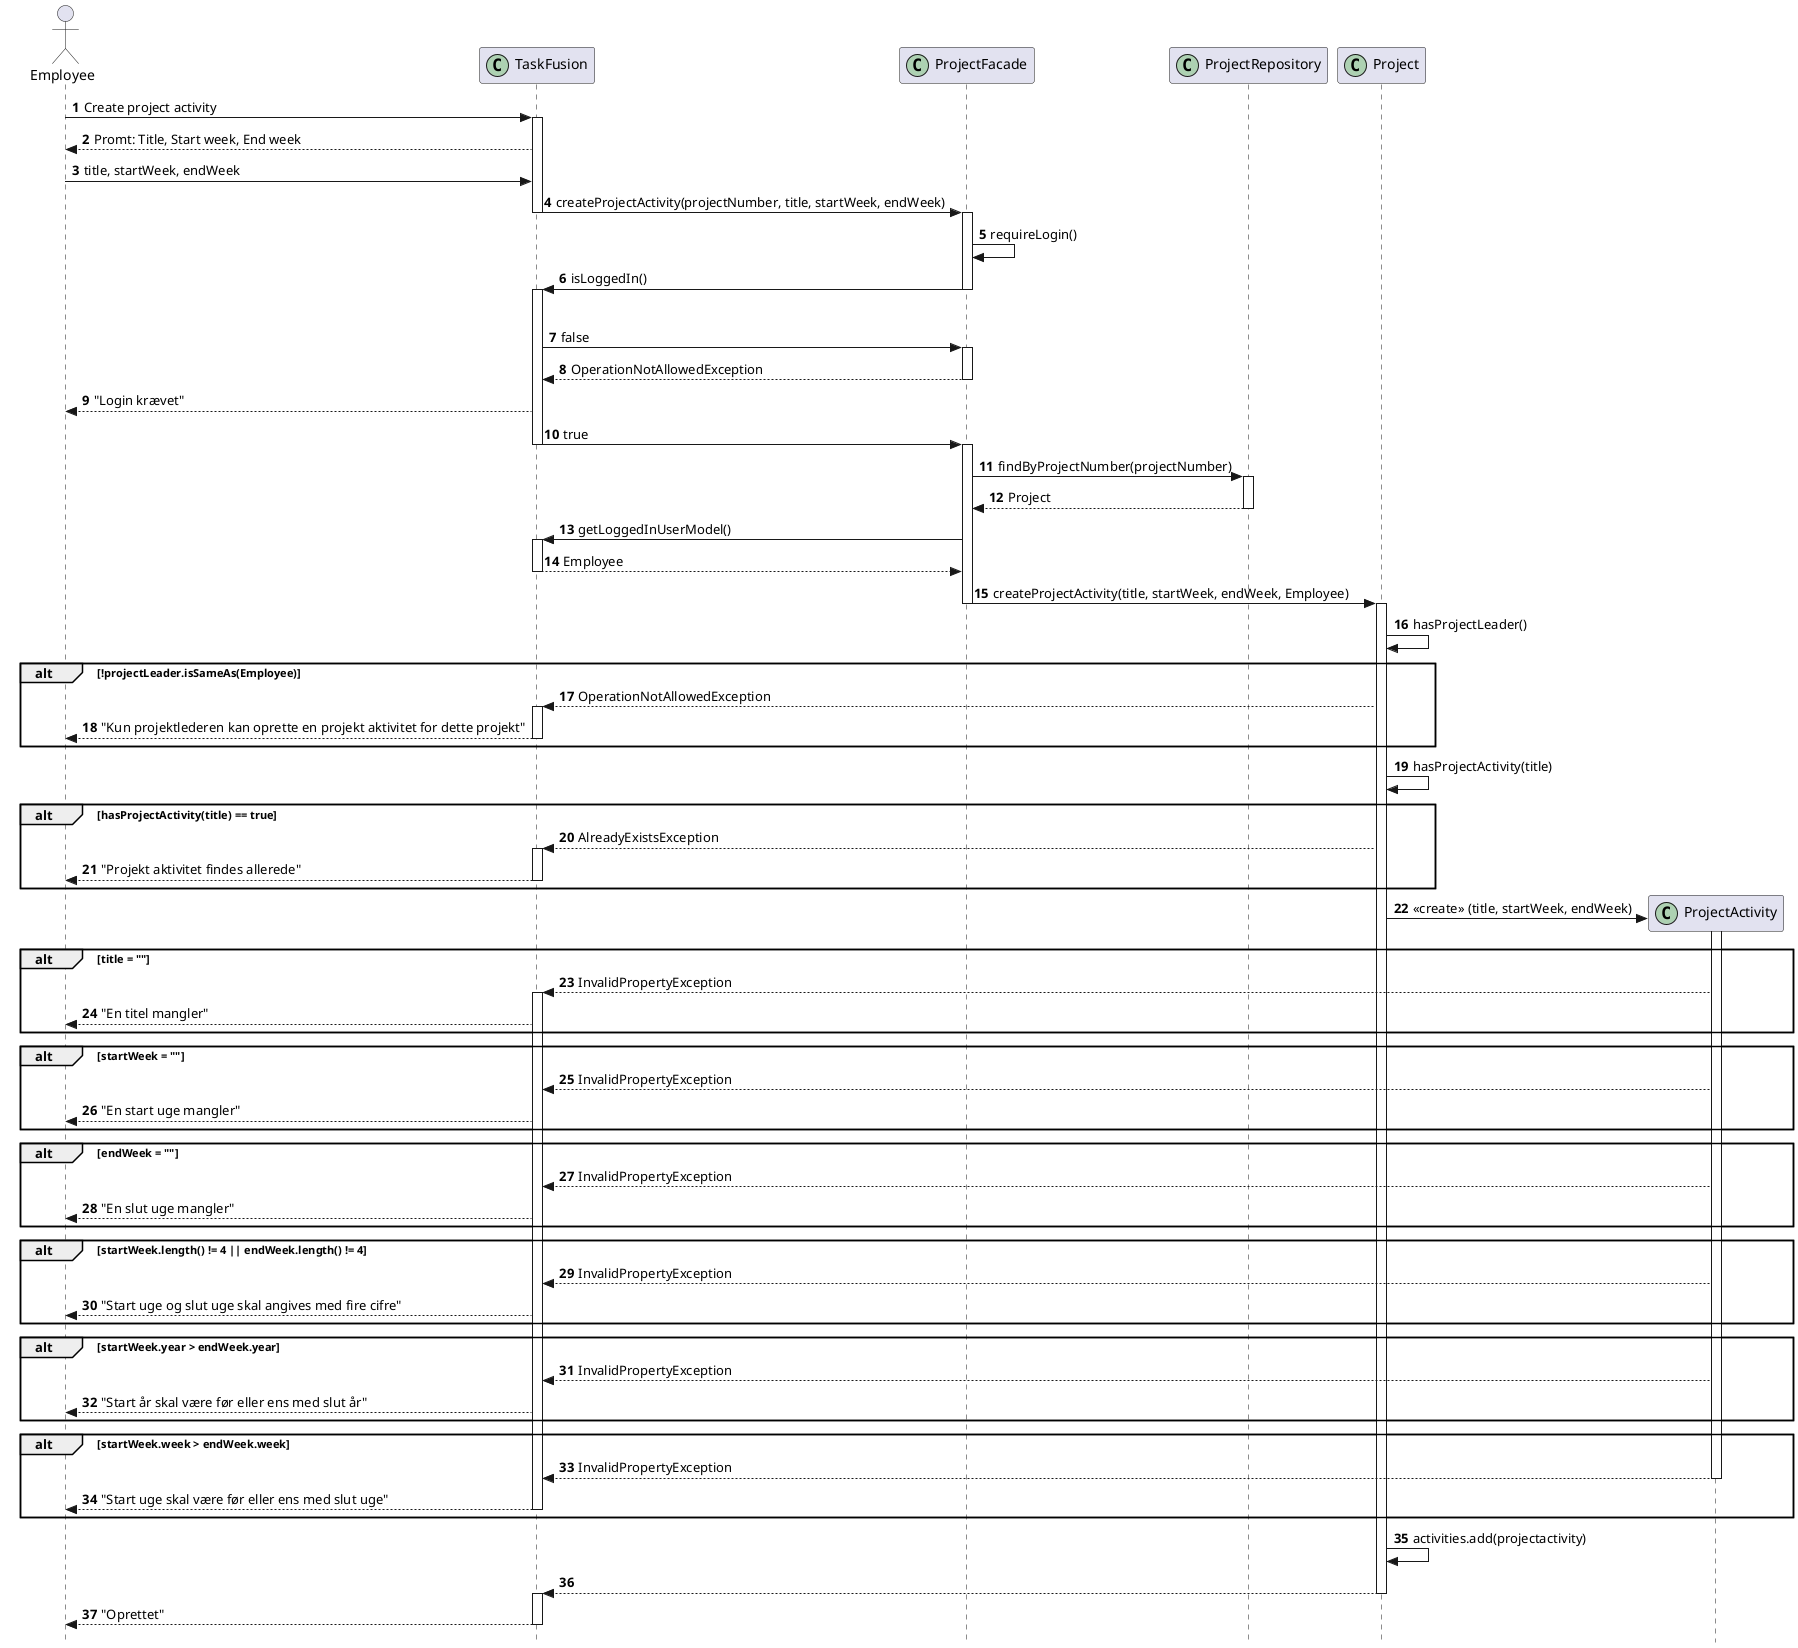 @startuml seqCreateProjectActivity
autonumber
hide footbox
skinparam style strictuml
hide unlinked
actor "Employee" as employee
participant "TaskFusion" as app << (C,#ADD1B2) >>
participant "ProjectFacade" as projectfacade << (C,#ADD1B2) >>
participant "ProjectRepository" as projectrepo << (C,#ADD1B2) >>
participant "Project" as project << (C,#ADD1B2) >>
collections "Map<String, Projects> projects" as projects << (M, Crimson) >>
collections "Map<String, Employee> employees" as emps << (M,Crimson) >>
participant "ProjectActivity" as projectactivity << (C,#ADD1B2) >>

employee -> app++: Create project activity
app --> employee: Promt: Title, Start week, End week
employee -> app: title, startWeek, endWeek
app -> projectfacade--++: createProjectActivity(projectNumber, title, startWeek, endWeek)
projectfacade -> projectfacade: requireLogin()
projectfacade -> app--++: isLoggedIn()
alt loggedInUser == null
app -> projectfacade++: false
projectfacade --> app--: OperationNotAllowedException
app --> employee: "Login krævet"
else
app -> projectfacade--++: true
projectfacade -> projectrepo++: findByProjectNumber(projectNumber)
projectrepo --> projectfacade--: Project
projectfacade -> app++: getLoggedInUserModel()
app --> projectfacade--: Employee
projectfacade -> project--++: createProjectActivity(title, startWeek, endWeek, Employee)
project -> project: hasProjectLeader()
alt !projectLeader.isSameAs(Employee)
project --> app++: OperationNotAllowedException
app --> employee--: "Kun projektlederen kan oprette en projekt aktivitet for dette projekt"
end
project -> project: hasProjectActivity(title)
alt hasProjectActivity(title) == true
project --> app++: AlreadyExistsException
app --> employee--: "Projekt aktivitet findes allerede"
end
project -> projectactivity**: <<create>> (title, startWeek, endWeek)
activate projectactivity
alt title = ""
projectactivity --> app++: InvalidPropertyException
app --> employee: "En titel mangler"
end
alt startWeek = ""
projectactivity --> app: InvalidPropertyException
app --> employee: "En start uge mangler"
end
alt endWeek = ""
projectactivity --> app: InvalidPropertyException
app --> employee: "En slut uge mangler"
end
alt startWeek.length() != 4 || endWeek.length() != 4
projectactivity --> app: InvalidPropertyException
app --> employee: "Start uge og slut uge skal angives med fire cifre"
end
alt startWeek.year > endWeek.year
projectactivity --> app: InvalidPropertyException
app --> employee: "Start år skal være før eller ens med slut år"
end
alt startWeek.week > endWeek.week
projectactivity --> app--: InvalidPropertyException
app --> employee--: "Start uge skal være før eller ens med slut uge"
end
project -> project: activities.add(projectactivity)
project --> app--++
app --> employee--: "Oprettet"
@enduml